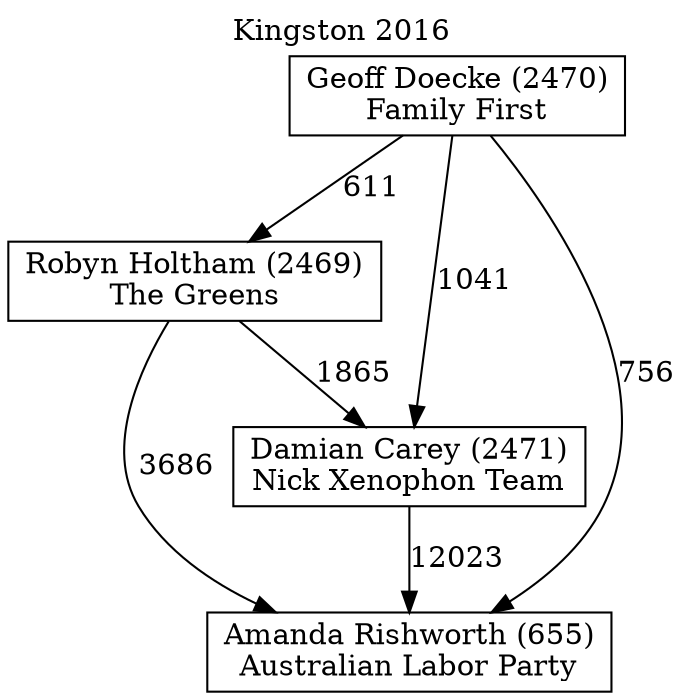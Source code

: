 // House preference flow
digraph "Amanda Rishworth (655)_Kingston_2016" {
	graph [label="Kingston 2016" labelloc=t mclimit=10]
	node [shape=box]
	"Robyn Holtham (2469)" [label="Robyn Holtham (2469)
The Greens"]
	"Damian Carey (2471)" [label="Damian Carey (2471)
Nick Xenophon Team"]
	"Geoff Doecke (2470)" [label="Geoff Doecke (2470)
Family First"]
	"Amanda Rishworth (655)" [label="Amanda Rishworth (655)
Australian Labor Party"]
	"Geoff Doecke (2470)" -> "Robyn Holtham (2469)" [label=611]
	"Geoff Doecke (2470)" -> "Amanda Rishworth (655)" [label=756]
	"Damian Carey (2471)" -> "Amanda Rishworth (655)" [label=12023]
	"Robyn Holtham (2469)" -> "Damian Carey (2471)" [label=1865]
	"Geoff Doecke (2470)" -> "Damian Carey (2471)" [label=1041]
	"Robyn Holtham (2469)" -> "Amanda Rishworth (655)" [label=3686]
}
